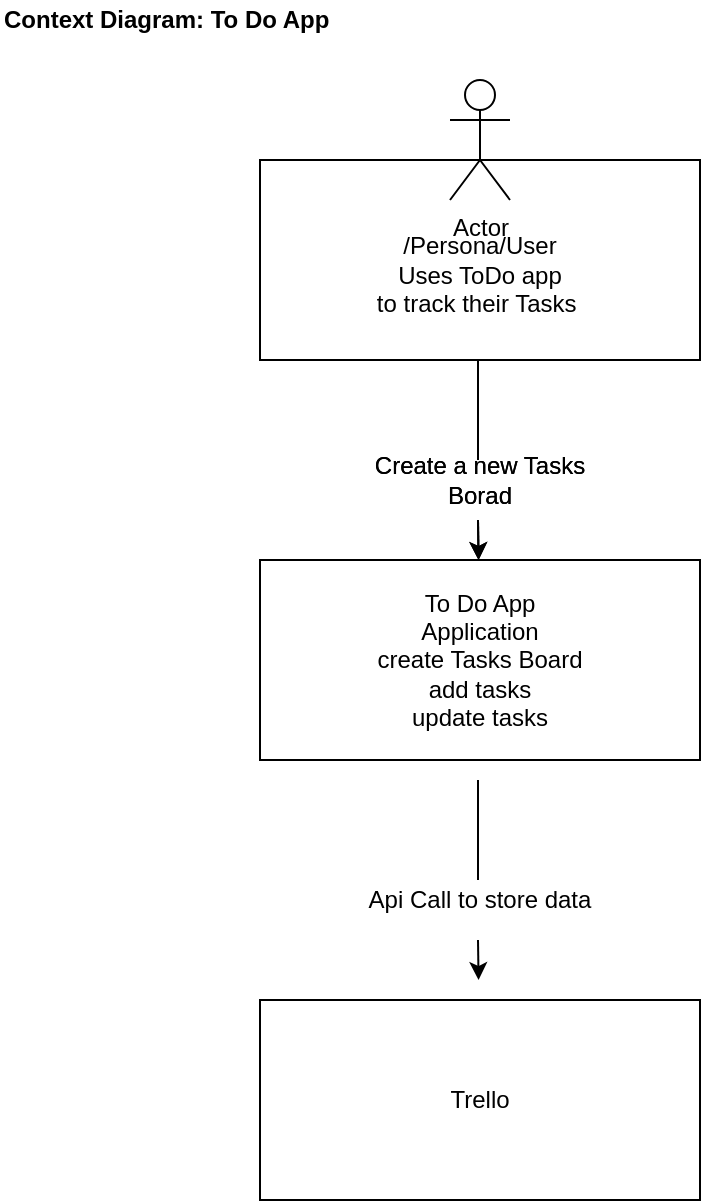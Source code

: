 <mxfile version="15.5.9" type="device" pages="3"><diagram id="7ToJRhjeh1Xxecfmt6aK" name="Context Diagram"><mxGraphModel dx="782" dy="1605" grid="1" gridSize="10" guides="1" tooltips="1" connect="1" arrows="1" fold="1" page="1" pageScale="1" pageWidth="827" pageHeight="1169" math="0" shadow="0"><root><mxCell id="0"/><mxCell id="1" parent="0"/><mxCell id="vqkYNQ5eiuaQYtV8gqwp-2" value="To Do App&lt;br&gt;Application&lt;br&gt;create Tasks Board&lt;br&gt;add tasks&lt;br&gt;update tasks" style="rounded=0;whiteSpace=wrap;html=1;" parent="1" vertex="1"><mxGeometry x="330" y="-750" width="220" height="100" as="geometry"/></mxCell><mxCell id="WJBRVVQPwj2AkRMuzTNu-2" value="Trello" style="rounded=0;whiteSpace=wrap;html=1;" parent="1" vertex="1"><mxGeometry x="330" y="-530" width="220" height="100" as="geometry"/></mxCell><mxCell id="WJBRVVQPwj2AkRMuzTNu-3" value="&lt;br&gt;/Persona/User&lt;br&gt;Uses ToDo app&lt;br&gt;to track their Tasks&amp;nbsp;" style="rounded=0;whiteSpace=wrap;html=1;" parent="1" vertex="1"><mxGeometry x="330" y="-950" width="220" height="100" as="geometry"/></mxCell><mxCell id="WJBRVVQPwj2AkRMuzTNu-4" value="Actor" style="shape=umlActor;verticalLabelPosition=bottom;verticalAlign=top;html=1;outlineConnect=0;" parent="1" vertex="1"><mxGeometry x="425" y="-990" width="30" height="60" as="geometry"/></mxCell><mxCell id="WJBRVVQPwj2AkRMuzTNu-6" value="" style="endArrow=none;html=1;" parent="1" edge="1"><mxGeometry width="50" height="50" relative="1" as="geometry"><mxPoint x="439" y="-800" as="sourcePoint"/><mxPoint x="439" y="-850" as="targetPoint"/></mxGeometry></mxCell><mxCell id="WJBRVVQPwj2AkRMuzTNu-7" value="Create a new Tasks Borad&lt;br&gt;" style="text;html=1;strokeColor=none;fillColor=none;align=center;verticalAlign=middle;whiteSpace=wrap;rounded=0;" parent="1" vertex="1"><mxGeometry x="375" y="-800" width="130" height="20" as="geometry"/></mxCell><mxCell id="WJBRVVQPwj2AkRMuzTNu-8" value="" style="endArrow=classic;html=1;" parent="1" target="vqkYNQ5eiuaQYtV8gqwp-2" edge="1"><mxGeometry width="50" height="50" relative="1" as="geometry"><mxPoint x="439" y="-770" as="sourcePoint"/><mxPoint x="389" y="-770" as="targetPoint"/></mxGeometry></mxCell><mxCell id="WJBRVVQPwj2AkRMuzTNu-9" value="" style="endArrow=none;html=1;" parent="1" edge="1"><mxGeometry width="50" height="50" relative="1" as="geometry"><mxPoint x="439" y="-800" as="sourcePoint"/><mxPoint x="439" y="-850" as="targetPoint"/></mxGeometry></mxCell><mxCell id="WJBRVVQPwj2AkRMuzTNu-10" value="Create a new Tasks Borad&lt;br&gt;" style="text;html=1;strokeColor=none;fillColor=none;align=center;verticalAlign=middle;whiteSpace=wrap;rounded=0;" parent="1" vertex="1"><mxGeometry x="375" y="-800" width="130" height="20" as="geometry"/></mxCell><mxCell id="WJBRVVQPwj2AkRMuzTNu-11" value="" style="endArrow=classic;html=1;" parent="1" edge="1"><mxGeometry width="50" height="50" relative="1" as="geometry"><mxPoint x="439" y="-770" as="sourcePoint"/><mxPoint x="439.286" y="-750" as="targetPoint"/></mxGeometry></mxCell><mxCell id="WJBRVVQPwj2AkRMuzTNu-12" value="" style="endArrow=none;html=1;" parent="1" edge="1"><mxGeometry width="50" height="50" relative="1" as="geometry"><mxPoint x="439" y="-590" as="sourcePoint"/><mxPoint x="439" y="-640" as="targetPoint"/></mxGeometry></mxCell><mxCell id="WJBRVVQPwj2AkRMuzTNu-13" value="Api Call to store data" style="text;html=1;strokeColor=none;fillColor=none;align=center;verticalAlign=middle;whiteSpace=wrap;rounded=0;" parent="1" vertex="1"><mxGeometry x="375" y="-590" width="130" height="20" as="geometry"/></mxCell><mxCell id="WJBRVVQPwj2AkRMuzTNu-14" value="" style="endArrow=classic;html=1;" parent="1" edge="1"><mxGeometry width="50" height="50" relative="1" as="geometry"><mxPoint x="439" y="-560" as="sourcePoint"/><mxPoint x="439.286" y="-540" as="targetPoint"/></mxGeometry></mxCell><mxCell id="WJBRVVQPwj2AkRMuzTNu-15" value="&lt;b&gt;Context Diagram: To Do App&lt;/b&gt;" style="text;html=1;strokeColor=none;fillColor=none;align=left;verticalAlign=middle;whiteSpace=wrap;rounded=0;movable=1;resizable=1;rotatable=1;deletable=1;editable=1;connectable=1;" parent="1" vertex="1"><mxGeometry x="200" y="-1030" width="200" height="20" as="geometry"/></mxCell></root></mxGraphModel></diagram><diagram name="Container Diagram" id="QFtvMbcDV3L3qH6VdZqr"><mxGraphModel dx="782" dy="1605" grid="1" gridSize="10" guides="1" tooltips="1" connect="1" arrows="1" fold="1" page="1" pageScale="1" pageWidth="827" pageHeight="1169" math="0" shadow="0"><root><mxCell id="OrrLOxdcz8zrutMoedt3-0"/><mxCell id="OrrLOxdcz8zrutMoedt3-1" parent="OrrLOxdcz8zrutMoedt3-0"/><mxCell id="OrrLOxdcz8zrutMoedt3-3" value="Trello" style="rounded=0;whiteSpace=wrap;html=1;" parent="OrrLOxdcz8zrutMoedt3-1" vertex="1"><mxGeometry x="330" y="-290" width="220" height="100" as="geometry"/></mxCell><mxCell id="OrrLOxdcz8zrutMoedt3-4" value="&lt;br&gt;/Persona/User&lt;br&gt;Uses ToDo app&lt;br&gt;to track their Tasks&amp;nbsp;" style="rounded=0;whiteSpace=wrap;html=1;" parent="OrrLOxdcz8zrutMoedt3-1" vertex="1"><mxGeometry x="330" y="-950" width="220" height="100" as="geometry"/></mxCell><mxCell id="OrrLOxdcz8zrutMoedt3-5" value="Actor" style="shape=umlActor;verticalLabelPosition=bottom;verticalAlign=top;html=1;outlineConnect=0;" parent="OrrLOxdcz8zrutMoedt3-1" vertex="1"><mxGeometry x="425" y="-990" width="30" height="60" as="geometry"/></mxCell><mxCell id="OrrLOxdcz8zrutMoedt3-6" value="" style="endArrow=none;html=1;" parent="OrrLOxdcz8zrutMoedt3-1" edge="1"><mxGeometry width="50" height="50" relative="1" as="geometry"><mxPoint x="439" y="-800" as="sourcePoint"/><mxPoint x="439" y="-850" as="targetPoint"/></mxGeometry></mxCell><mxCell id="OrrLOxdcz8zrutMoedt3-7" value="Create a new Tasks Borad&lt;br&gt;" style="text;html=1;strokeColor=none;fillColor=none;align=center;verticalAlign=middle;whiteSpace=wrap;rounded=0;" parent="OrrLOxdcz8zrutMoedt3-1" vertex="1"><mxGeometry x="375" y="-800" width="130" height="20" as="geometry"/></mxCell><mxCell id="OrrLOxdcz8zrutMoedt3-8" value="" style="endArrow=classic;html=1;" parent="OrrLOxdcz8zrutMoedt3-1" edge="1"><mxGeometry width="50" height="50" relative="1" as="geometry"><mxPoint x="439" y="-770" as="sourcePoint"/><mxPoint x="439.303" y="-720" as="targetPoint"/></mxGeometry></mxCell><mxCell id="OrrLOxdcz8zrutMoedt3-9" value="" style="endArrow=none;html=1;" parent="OrrLOxdcz8zrutMoedt3-1" edge="1"><mxGeometry width="50" height="50" relative="1" as="geometry"><mxPoint x="439" y="-800" as="sourcePoint"/><mxPoint x="439" y="-850" as="targetPoint"/></mxGeometry></mxCell><mxCell id="OrrLOxdcz8zrutMoedt3-10" value="Create a new Tasks Borad&lt;br&gt;" style="text;html=1;strokeColor=none;fillColor=none;align=center;verticalAlign=middle;whiteSpace=wrap;rounded=0;" parent="OrrLOxdcz8zrutMoedt3-1" vertex="1"><mxGeometry x="375" y="-800" width="130" height="20" as="geometry"/></mxCell><mxCell id="OrrLOxdcz8zrutMoedt3-15" value="&lt;b&gt;Container Diagram: To Do App&lt;/b&gt;" style="text;html=1;strokeColor=none;fillColor=none;align=left;verticalAlign=middle;whiteSpace=wrap;rounded=0;movable=1;resizable=1;rotatable=1;deletable=1;editable=1;connectable=1;" parent="OrrLOxdcz8zrutMoedt3-1" vertex="1"><mxGeometry x="200" y="-1030" width="200" height="20" as="geometry"/></mxCell><mxCell id="m6kzmKr4hhD6Iq_M3MBJ-7" value="" style="endArrow=none;dashed=1;html=1;dashPattern=1 3;strokeWidth=2;" parent="OrrLOxdcz8zrutMoedt3-1" edge="1"><mxGeometry width="50" height="50" relative="1" as="geometry"><mxPoint x="130" y="-720" as="sourcePoint"/><mxPoint x="800" y="-720" as="targetPoint"/></mxGeometry></mxCell><mxCell id="m6kzmKr4hhD6Iq_M3MBJ-9" value="" style="endArrow=none;dashed=1;html=1;dashPattern=1 3;strokeWidth=2;" parent="OrrLOxdcz8zrutMoedt3-1" edge="1"><mxGeometry width="50" height="50" relative="1" as="geometry"><mxPoint x="130" y="-360" as="sourcePoint"/><mxPoint x="130" y="-725" as="targetPoint"/></mxGeometry></mxCell><mxCell id="m6kzmKr4hhD6Iq_M3MBJ-11" value="" style="endArrow=none;dashed=1;html=1;dashPattern=1 3;strokeWidth=2;" parent="OrrLOxdcz8zrutMoedt3-1" edge="1"><mxGeometry width="50" height="50" relative="1" as="geometry"><mxPoint x="800" y="-360" as="sourcePoint"/><mxPoint x="800" y="-720" as="targetPoint"/></mxGeometry></mxCell><mxCell id="m6kzmKr4hhD6Iq_M3MBJ-14" value="App End points&lt;br&gt;To call Trello" style="rounded=0;whiteSpace=wrap;html=1;align=center;" parent="OrrLOxdcz8zrutMoedt3-1" vertex="1"><mxGeometry x="340" y="-480" width="230" height="90" as="geometry"/></mxCell><mxCell id="yCLN5Kv1aUNxwzGL210H-1" value="Gunicorn&lt;br&gt;Python WSGI http server" style="rounded=0;whiteSpace=wrap;html=1;align=center;" parent="OrrLOxdcz8zrutMoedt3-1" vertex="1"><mxGeometry x="375" y="-700" width="175" height="90" as="geometry"/></mxCell><mxCell id="yCLN5Kv1aUNxwzGL210H-4" value="Flask&lt;br&gt;Web application freamework" style="rounded=0;whiteSpace=wrap;html=1;align=center;" parent="OrrLOxdcz8zrutMoedt3-1" vertex="1"><mxGeometry x="367.5" y="-590" width="175" height="90" as="geometry"/></mxCell><mxCell id="yCLN5Kv1aUNxwzGL210H-5" value="" style="endArrow=classic;html=1;" parent="OrrLOxdcz8zrutMoedt3-1" edge="1"><mxGeometry relative="1" as="geometry"><mxPoint x="439.5" y="-380" as="sourcePoint"/><mxPoint x="439.5" y="-290" as="targetPoint"/></mxGeometry></mxCell><mxCell id="lY8qqBkFHIvSvwe1o3EL-3" value="Dcoker container" style="text;html=1;strokeColor=none;fillColor=none;align=center;verticalAlign=middle;whiteSpace=wrap;rounded=0;" vertex="1" parent="OrrLOxdcz8zrutMoedt3-1"><mxGeometry x="130" y="-760" width="60" height="30" as="geometry"/></mxCell><mxCell id="91VnE3sS6kGtIoLqrFbR-1" value="" style="endArrow=none;dashed=1;html=1;dashPattern=1 3;strokeWidth=2;" edge="1" parent="OrrLOxdcz8zrutMoedt3-1"><mxGeometry width="50" height="50" relative="1" as="geometry"><mxPoint x="130" y="-360" as="sourcePoint"/><mxPoint x="800" y="-360" as="targetPoint"/></mxGeometry></mxCell><mxCell id="91VnE3sS6kGtIoLqrFbR-2" value="" style="endArrow=classic;html=1;" edge="1" parent="OrrLOxdcz8zrutMoedt3-1"><mxGeometry relative="1" as="geometry"><mxPoint x="440" y="-610" as="sourcePoint"/><mxPoint x="440" y="-590" as="targetPoint"/></mxGeometry></mxCell><mxCell id="91VnE3sS6kGtIoLqrFbR-3" value="" style="endArrow=classic;html=1;" edge="1" parent="OrrLOxdcz8zrutMoedt3-1"><mxGeometry relative="1" as="geometry"><mxPoint x="440" y="-500" as="sourcePoint"/><mxPoint x="439.5" y="-470" as="targetPoint"/></mxGeometry></mxCell></root></mxGraphModel></diagram><diagram name="Component Diagram" id="5M7F6AhSw2P6jOmwIKnm"><mxGraphModel dx="782" dy="1605" grid="1" gridSize="10" guides="1" tooltips="1" connect="1" arrows="1" fold="1" page="1" pageScale="1" pageWidth="827" pageHeight="1169" math="0" shadow="0"><root><mxCell id="7eMRHF6TIbuq8TrjTtKH-0"/><mxCell id="7eMRHF6TIbuq8TrjTtKH-1" parent="7eMRHF6TIbuq8TrjTtKH-0"/><mxCell id="7eMRHF6TIbuq8TrjTtKH-15" value="&lt;b&gt;Context Diagram: To Do App&lt;/b&gt;" style="text;html=1;strokeColor=none;fillColor=none;align=left;verticalAlign=middle;whiteSpace=wrap;rounded=0;movable=1;resizable=1;rotatable=1;deletable=1;editable=1;connectable=1;" parent="7eMRHF6TIbuq8TrjTtKH-1" vertex="1"><mxGeometry x="200" y="-1030" width="200" height="20" as="geometry"/></mxCell><mxCell id="Ga_3bZGDP89tb6GV0Mpc-0" value="Trello&amp;nbsp;" style="rounded=0;whiteSpace=wrap;html=1;" parent="7eMRHF6TIbuq8TrjTtKH-1" vertex="1"><mxGeometry x="330" y="59" width="220" height="100" as="geometry"/></mxCell><mxCell id="Ga_3bZGDP89tb6GV0Mpc-1" value="&lt;br&gt;/Persona/User&lt;br&gt;Uses ToDo app&lt;br&gt;to track their Tasks&amp;nbsp;" style="rounded=0;whiteSpace=wrap;html=1;" parent="7eMRHF6TIbuq8TrjTtKH-1" vertex="1"><mxGeometry x="330" y="-950" width="220" height="100" as="geometry"/></mxCell><mxCell id="Ga_3bZGDP89tb6GV0Mpc-2" value="Actor" style="shape=umlActor;verticalLabelPosition=bottom;verticalAlign=top;html=1;outlineConnect=0;" parent="7eMRHF6TIbuq8TrjTtKH-1" vertex="1"><mxGeometry x="425" y="-990" width="30" height="60" as="geometry"/></mxCell><mxCell id="Ga_3bZGDP89tb6GV0Mpc-3" value="" style="endArrow=none;html=1;" parent="7eMRHF6TIbuq8TrjTtKH-1" edge="1"><mxGeometry width="50" height="50" relative="1" as="geometry"><mxPoint x="439" y="-800" as="sourcePoint"/><mxPoint x="439" y="-850" as="targetPoint"/></mxGeometry></mxCell><mxCell id="Ga_3bZGDP89tb6GV0Mpc-4" value="Create a new Tasks Borad&lt;br&gt;" style="text;html=1;strokeColor=none;fillColor=none;align=center;verticalAlign=middle;whiteSpace=wrap;rounded=0;" parent="7eMRHF6TIbuq8TrjTtKH-1" vertex="1"><mxGeometry x="375" y="-800" width="130" height="20" as="geometry"/></mxCell><mxCell id="Ga_3bZGDP89tb6GV0Mpc-5" value="" style="endArrow=classic;html=1;" parent="7eMRHF6TIbuq8TrjTtKH-1" edge="1"><mxGeometry width="50" height="50" relative="1" as="geometry"><mxPoint x="439" y="-770" as="sourcePoint"/><mxPoint x="439.303" y="-720" as="targetPoint"/></mxGeometry></mxCell><mxCell id="Ga_3bZGDP89tb6GV0Mpc-6" value="" style="endArrow=none;html=1;" parent="7eMRHF6TIbuq8TrjTtKH-1" edge="1"><mxGeometry width="50" height="50" relative="1" as="geometry"><mxPoint x="439" y="-800" as="sourcePoint"/><mxPoint x="439" y="-850" as="targetPoint"/></mxGeometry></mxCell><mxCell id="Ga_3bZGDP89tb6GV0Mpc-7" value="Create a new Tasks Borad&lt;br&gt;" style="text;html=1;strokeColor=none;fillColor=none;align=center;verticalAlign=middle;whiteSpace=wrap;rounded=0;" parent="7eMRHF6TIbuq8TrjTtKH-1" vertex="1"><mxGeometry x="375" y="-800" width="130" height="20" as="geometry"/></mxCell><mxCell id="Ga_3bZGDP89tb6GV0Mpc-12" value="" style="endArrow=none;dashed=1;html=1;dashPattern=1 3;strokeWidth=2;" parent="7eMRHF6TIbuq8TrjTtKH-1" edge="1"><mxGeometry width="50" height="50" relative="1" as="geometry"><mxPoint x="130" y="-720" as="sourcePoint"/><mxPoint x="800" y="-720" as="targetPoint"/></mxGeometry></mxCell><mxCell id="Ga_3bZGDP89tb6GV0Mpc-13" value="" style="endArrow=none;dashed=1;html=1;dashPattern=1 3;strokeWidth=2;" parent="7eMRHF6TIbuq8TrjTtKH-1" edge="1"><mxGeometry width="50" height="50" relative="1" as="geometry"><mxPoint x="130" y="-470" as="sourcePoint"/><mxPoint x="800" y="-470" as="targetPoint"/></mxGeometry></mxCell><mxCell id="Ga_3bZGDP89tb6GV0Mpc-14" value="" style="endArrow=none;dashed=1;html=1;dashPattern=1 3;strokeWidth=2;" parent="7eMRHF6TIbuq8TrjTtKH-1" edge="1"><mxGeometry width="50" height="50" relative="1" as="geometry"><mxPoint x="130" y="-470" as="sourcePoint"/><mxPoint x="130" y="-725" as="targetPoint"/></mxGeometry></mxCell><mxCell id="Ga_3bZGDP89tb6GV0Mpc-15" value="" style="endArrow=none;dashed=1;html=1;dashPattern=1 3;strokeWidth=2;" parent="7eMRHF6TIbuq8TrjTtKH-1" edge="1"><mxGeometry width="50" height="50" relative="1" as="geometry"><mxPoint x="800" y="-470" as="sourcePoint"/><mxPoint x="800" y="-720" as="targetPoint"/></mxGeometry></mxCell><mxCell id="Ga_3bZGDP89tb6GV0Mpc-18" value="Gunicorn&lt;br&gt;Python WSGI http server" style="rounded=0;whiteSpace=wrap;html=1;align=center;" parent="7eMRHF6TIbuq8TrjTtKH-1" vertex="1"><mxGeometry x="365" y="-710" width="175" height="90" as="geometry"/></mxCell><mxCell id="Ga_3bZGDP89tb6GV0Mpc-20" value="" style="endArrow=classic;html=1;exitX=0.5;exitY=1;exitDx=0;exitDy=0;" parent="7eMRHF6TIbuq8TrjTtKH-1" edge="1"><mxGeometry relative="1" as="geometry"><mxPoint x="452.5" y="-94" as="sourcePoint"/><mxPoint x="453" y="56" as="targetPoint"/></mxGeometry></mxCell><mxCell id="Ga_3bZGDP89tb6GV0Mpc-21" value="Making call to Trello Api" style="edgeLabel;resizable=0;html=1;align=center;verticalAlign=middle;" parent="Ga_3bZGDP89tb6GV0Mpc-20" connectable="0" vertex="1"><mxGeometry relative="1" as="geometry"/></mxCell><mxCell id="Ga_3bZGDP89tb6GV0Mpc-26" value="" style="endArrow=none;dashed=1;html=1;dashPattern=1 3;strokeWidth=2;" parent="7eMRHF6TIbuq8TrjTtKH-1" edge="1"><mxGeometry width="50" height="50" relative="1" as="geometry"><mxPoint x="130" y="-410" as="sourcePoint"/><mxPoint x="800" y="-410" as="targetPoint"/></mxGeometry></mxCell><mxCell id="Ga_3bZGDP89tb6GV0Mpc-28" value="" style="endArrow=none;dashed=1;html=1;dashPattern=1 3;strokeWidth=2;" parent="7eMRHF6TIbuq8TrjTtKH-1" edge="1"><mxGeometry width="50" height="50" relative="1" as="geometry"><mxPoint x="130" y="-100" as="sourcePoint"/><mxPoint x="130" y="-410" as="targetPoint"/></mxGeometry></mxCell><mxCell id="Ga_3bZGDP89tb6GV0Mpc-29" value="" style="endArrow=none;dashed=1;html=1;dashPattern=1 3;strokeWidth=2;" parent="7eMRHF6TIbuq8TrjTtKH-1" edge="1"><mxGeometry width="50" height="50" relative="1" as="geometry"><mxPoint x="800" y="-100" as="sourcePoint"/><mxPoint x="800" y="-410" as="targetPoint"/></mxGeometry></mxCell><mxCell id="Ga_3bZGDP89tb6GV0Mpc-30" value="" style="endArrow=classic;html=1;exitX=0.573;exitY=1.011;exitDx=0;exitDy=0;exitPerimeter=0;" parent="7eMRHF6TIbuq8TrjTtKH-1" edge="1"><mxGeometry width="50" height="50" relative="1" as="geometry"><mxPoint x="449.505" y="-610" as="sourcePoint"/><mxPoint x="449.77" y="-420.99" as="targetPoint"/></mxGeometry></mxCell><mxCell id="Ga_3bZGDP89tb6GV0Mpc-34" value="appy.py&lt;br&gt;routing" style="rounded=0;whiteSpace=wrap;html=1;align=center;" parent="7eMRHF6TIbuq8TrjTtKH-1" vertex="1"><mxGeometry x="400" y="-370" width="120" height="60" as="geometry"/></mxCell><mxCell id="Ga_3bZGDP89tb6GV0Mpc-35" value="&lt;span style=&quot;color: rgb(36 , 41 , 47) ; font-family: , &amp;#34;blinkmacsystemfont&amp;#34; , &amp;#34;segoe ui&amp;#34; , &amp;#34;helvetica&amp;#34; , &amp;#34;arial&amp;#34; , sans-serif , &amp;#34;apple color emoji&amp;#34; , &amp;#34;segoe ui emoji&amp;#34; ; font-size: 14px ; text-align: left ; background-color: rgb(255 , 255 , 255)&quot;&gt;&amp;nbsp;jinja2 templates&lt;/span&gt;" style="rounded=0;whiteSpace=wrap;html=1;align=center;" parent="7eMRHF6TIbuq8TrjTtKH-1" vertex="1"><mxGeometry x="627.5" y="-370" width="120" height="60" as="geometry"/></mxCell><mxCell id="Ga_3bZGDP89tb6GV0Mpc-36" value="view model&amp;nbsp;&lt;br&gt;item" style="rounded=0;whiteSpace=wrap;html=1;align=center;" parent="7eMRHF6TIbuq8TrjTtKH-1" vertex="1"><mxGeometry x="490" y="-250" width="120" height="60" as="geometry"/></mxCell><mxCell id="Ga_3bZGDP89tb6GV0Mpc-44" value="&#10;&#10;&lt;span style=&quot;color: rgb(0, 0, 0); font-family: helvetica; font-size: 12px; font-style: normal; font-weight: 400; letter-spacing: normal; text-align: center; text-indent: 0px; text-transform: none; word-spacing: 0px; background-color: rgb(248, 249, 250); display: inline; float: none;&quot;&gt;To Do App&lt;/span&gt;&lt;br style=&quot;color: rgb(0, 0, 0); font-family: helvetica; font-size: 12px; font-style: normal; font-weight: 400; letter-spacing: normal; text-align: center; text-indent: 0px; text-transform: none; word-spacing: 0px; background-color: rgb(248, 249, 250);&quot;&gt;&lt;span style=&quot;color: rgb(0, 0, 0); font-family: helvetica; font-size: 12px; font-style: normal; font-weight: 400; letter-spacing: normal; text-align: center; text-indent: 0px; text-transform: none; word-spacing: 0px; background-color: rgb(248, 249, 250); display: inline; float: none;&quot;&gt;Web Application&lt;/span&gt;&#10;&#10;" style="text;html=1;strokeColor=none;fillColor=none;align=center;verticalAlign=middle;whiteSpace=wrap;rounded=0;" parent="7eMRHF6TIbuq8TrjTtKH-1" vertex="1"><mxGeometry x="377.5" y="-400" width="150" height="20" as="geometry"/></mxCell><mxCell id="F4Pm1pn2JOgeS8eblN2m-0" value="" style="endArrow=classic;html=1;exitX=0.5;exitY=1;exitDx=0;exitDy=0;" parent="7eMRHF6TIbuq8TrjTtKH-1" source="Ga_3bZGDP89tb6GV0Mpc-34" edge="1"><mxGeometry width="50" height="50" relative="1" as="geometry"><mxPoint x="390" y="-290" as="sourcePoint"/><mxPoint x="460" y="-110" as="targetPoint"/></mxGeometry></mxCell><mxCell id="F4Pm1pn2JOgeS8eblN2m-1" value="" style="endArrow=classic;html=1;" parent="7eMRHF6TIbuq8TrjTtKH-1" edge="1"><mxGeometry width="50" height="50" relative="1" as="geometry"><mxPoint x="440" y="-100" as="sourcePoint"/><mxPoint x="440" y="-300" as="targetPoint"/></mxGeometry></mxCell><mxCell id="F4Pm1pn2JOgeS8eblN2m-2" value="" style="endArrow=classic;html=1;" parent="7eMRHF6TIbuq8TrjTtKH-1" target="Ga_3bZGDP89tb6GV0Mpc-36" edge="1"><mxGeometry relative="1" as="geometry"><mxPoint x="490" y="-300" as="sourcePoint"/><mxPoint x="590" y="-300" as="targetPoint"/></mxGeometry></mxCell><mxCell id="F4Pm1pn2JOgeS8eblN2m-4" value="" style="endArrow=classic;html=1;" parent="7eMRHF6TIbuq8TrjTtKH-1" edge="1"><mxGeometry width="50" height="50" relative="1" as="geometry"><mxPoint x="590" y="-250" as="sourcePoint"/><mxPoint x="640" y="-300" as="targetPoint"/></mxGeometry></mxCell><mxCell id="F4Pm1pn2JOgeS8eblN2m-5" value="" style="endArrow=classic;html=1;exitX=0;exitY=0.5;exitDx=0;exitDy=0;" parent="7eMRHF6TIbuq8TrjTtKH-1" source="Ga_3bZGDP89tb6GV0Mpc-35" target="Ga_3bZGDP89tb6GV0Mpc-34" edge="1"><mxGeometry width="50" height="50" relative="1" as="geometry"><mxPoint x="620" y="-329" as="sourcePoint"/><mxPoint x="620" y="-370" as="targetPoint"/></mxGeometry></mxCell><mxCell id="8TAqquU7YkPLVgjwBeij-3" value="" style="endArrow=none;dashed=1;html=1;dashPattern=1 3;strokeWidth=2;" edge="1" parent="7eMRHF6TIbuq8TrjTtKH-1"><mxGeometry width="50" height="50" relative="1" as="geometry"><mxPoint x="800" y="-100" as="sourcePoint"/><mxPoint x="130" y="-100" as="targetPoint"/></mxGeometry></mxCell></root></mxGraphModel></diagram></mxfile>